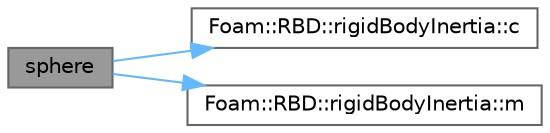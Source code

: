 digraph "sphere"
{
 // LATEX_PDF_SIZE
  bgcolor="transparent";
  edge [fontname=Helvetica,fontsize=10,labelfontname=Helvetica,labelfontsize=10];
  node [fontname=Helvetica,fontsize=10,shape=box,height=0.2,width=0.4];
  rankdir="LR";
  Node1 [id="Node000001",label="sphere",height=0.2,width=0.4,color="gray40", fillcolor="grey60", style="filled", fontcolor="black",tooltip=" "];
  Node1 -> Node2 [id="edge1_Node000001_Node000002",color="steelblue1",style="solid",tooltip=" "];
  Node2 [id="Node000002",label="Foam::RBD::rigidBodyInertia::c",height=0.2,width=0.4,color="grey40", fillcolor="white", style="filled",URL="$classFoam_1_1RBD_1_1rigidBodyInertia.html#a22d97e4b98c037173f8748b41fc3dcec",tooltip=" "];
  Node1 -> Node3 [id="edge2_Node000001_Node000003",color="steelblue1",style="solid",tooltip=" "];
  Node3 [id="Node000003",label="Foam::RBD::rigidBodyInertia::m",height=0.2,width=0.4,color="grey40", fillcolor="white", style="filled",URL="$classFoam_1_1RBD_1_1rigidBodyInertia.html#abc6965871fe4fde21638be854ca51a43",tooltip=" "];
}
